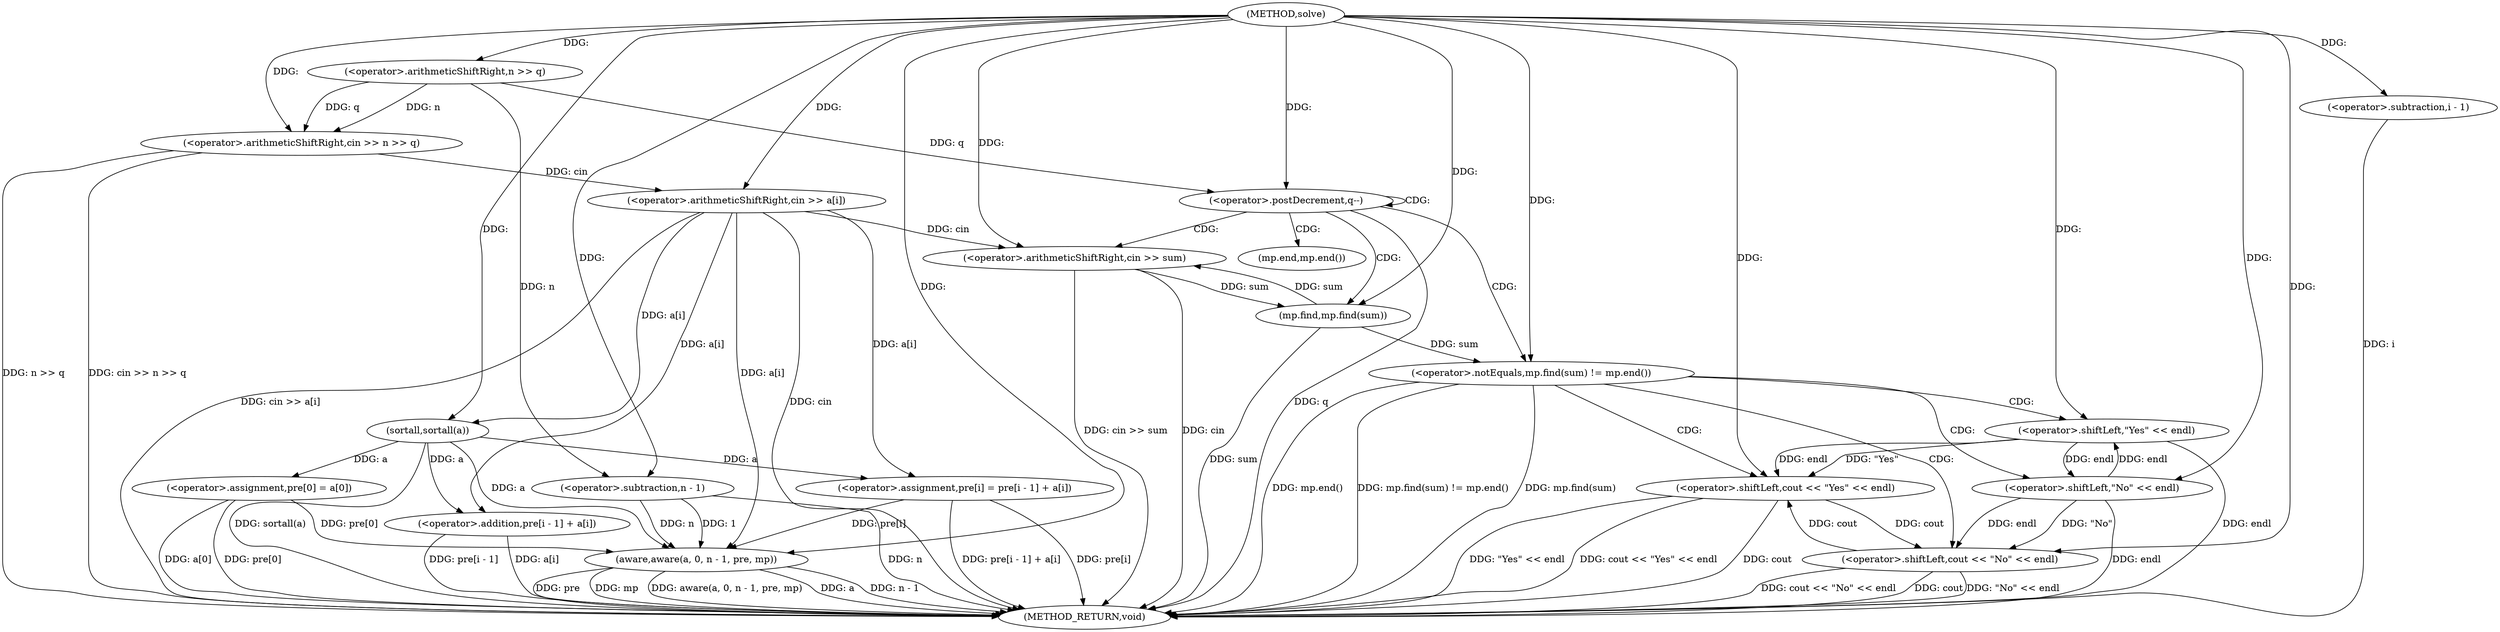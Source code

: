 digraph "solve" {  
"1000314" [label = "(METHOD,solve)" ]
"1000385" [label = "(METHOD_RETURN,void)" ]
"1000318" [label = "(<operator>.arithmeticShiftRight,cin >> n >> q)" ]
"1000324" [label = "(<operator>.arithmeticShiftRight,cin >> a[i])" ]
"1000329" [label = "(sortall,sortall(a))" ]
"1000332" [label = "(<operator>.assignment,pre[0] = a[0])" ]
"1000339" [label = "(<operator>.assignment,pre[i] = pre[i - 1] + a[i])" ]
"1000353" [label = "(aware,aware(a, 0, n - 1, pre, mp))" ]
"1000362" [label = "(<operator>.postDecrement,q--)" ]
"1000320" [label = "(<operator>.arithmeticShiftRight,n >> q)" ]
"1000343" [label = "(<operator>.addition,pre[i - 1] + a[i])" ]
"1000356" [label = "(<operator>.subtraction,n - 1)" ]
"1000366" [label = "(<operator>.arithmeticShiftRight,cin >> sum)" ]
"1000370" [label = "(<operator>.notEquals,mp.find(sum) != mp.end())" ]
"1000374" [label = "(<operator>.shiftLeft,cout << \"Yes\" << endl)" ]
"1000346" [label = "(<operator>.subtraction,i - 1)" ]
"1000380" [label = "(<operator>.shiftLeft,cout << \"No\" << endl)" ]
"1000371" [label = "(mp.find,mp.find(sum))" ]
"1000376" [label = "(<operator>.shiftLeft,\"Yes\" << endl)" ]
"1000382" [label = "(<operator>.shiftLeft,\"No\" << endl)" ]
"1000373" [label = "(mp.end,mp.end())" ]
  "1000318" -> "1000385"  [ label = "DDG: n >> q"] 
  "1000318" -> "1000385"  [ label = "DDG: cin >> n >> q"] 
  "1000324" -> "1000385"  [ label = "DDG: cin"] 
  "1000324" -> "1000385"  [ label = "DDG: cin >> a[i]"] 
  "1000329" -> "1000385"  [ label = "DDG: sortall(a)"] 
  "1000332" -> "1000385"  [ label = "DDG: pre[0]"] 
  "1000332" -> "1000385"  [ label = "DDG: a[0]"] 
  "1000339" -> "1000385"  [ label = "DDG: pre[i]"] 
  "1000346" -> "1000385"  [ label = "DDG: i"] 
  "1000343" -> "1000385"  [ label = "DDG: pre[i - 1]"] 
  "1000343" -> "1000385"  [ label = "DDG: a[i]"] 
  "1000339" -> "1000385"  [ label = "DDG: pre[i - 1] + a[i]"] 
  "1000353" -> "1000385"  [ label = "DDG: a"] 
  "1000356" -> "1000385"  [ label = "DDG: n"] 
  "1000353" -> "1000385"  [ label = "DDG: n - 1"] 
  "1000353" -> "1000385"  [ label = "DDG: pre"] 
  "1000353" -> "1000385"  [ label = "DDG: mp"] 
  "1000353" -> "1000385"  [ label = "DDG: aware(a, 0, n - 1, pre, mp)"] 
  "1000362" -> "1000385"  [ label = "DDG: q"] 
  "1000366" -> "1000385"  [ label = "DDG: cin"] 
  "1000366" -> "1000385"  [ label = "DDG: cin >> sum"] 
  "1000371" -> "1000385"  [ label = "DDG: sum"] 
  "1000370" -> "1000385"  [ label = "DDG: mp.find(sum)"] 
  "1000370" -> "1000385"  [ label = "DDG: mp.end()"] 
  "1000370" -> "1000385"  [ label = "DDG: mp.find(sum) != mp.end()"] 
  "1000380" -> "1000385"  [ label = "DDG: cout"] 
  "1000382" -> "1000385"  [ label = "DDG: endl"] 
  "1000380" -> "1000385"  [ label = "DDG: \"No\" << endl"] 
  "1000380" -> "1000385"  [ label = "DDG: cout << \"No\" << endl"] 
  "1000374" -> "1000385"  [ label = "DDG: cout"] 
  "1000376" -> "1000385"  [ label = "DDG: endl"] 
  "1000374" -> "1000385"  [ label = "DDG: \"Yes\" << endl"] 
  "1000374" -> "1000385"  [ label = "DDG: cout << \"Yes\" << endl"] 
  "1000329" -> "1000332"  [ label = "DDG: a"] 
  "1000324" -> "1000339"  [ label = "DDG: a[i]"] 
  "1000329" -> "1000339"  [ label = "DDG: a"] 
  "1000314" -> "1000318"  [ label = "DDG: "] 
  "1000320" -> "1000318"  [ label = "DDG: n"] 
  "1000320" -> "1000318"  [ label = "DDG: q"] 
  "1000318" -> "1000324"  [ label = "DDG: cin"] 
  "1000314" -> "1000324"  [ label = "DDG: "] 
  "1000324" -> "1000329"  [ label = "DDG: a[i]"] 
  "1000314" -> "1000329"  [ label = "DDG: "] 
  "1000329" -> "1000353"  [ label = "DDG: a"] 
  "1000314" -> "1000353"  [ label = "DDG: "] 
  "1000324" -> "1000353"  [ label = "DDG: a[i]"] 
  "1000356" -> "1000353"  [ label = "DDG: 1"] 
  "1000356" -> "1000353"  [ label = "DDG: n"] 
  "1000332" -> "1000353"  [ label = "DDG: pre[0]"] 
  "1000339" -> "1000353"  [ label = "DDG: pre[i]"] 
  "1000314" -> "1000320"  [ label = "DDG: "] 
  "1000324" -> "1000343"  [ label = "DDG: a[i]"] 
  "1000329" -> "1000343"  [ label = "DDG: a"] 
  "1000320" -> "1000356"  [ label = "DDG: n"] 
  "1000314" -> "1000356"  [ label = "DDG: "] 
  "1000320" -> "1000362"  [ label = "DDG: q"] 
  "1000314" -> "1000362"  [ label = "DDG: "] 
  "1000324" -> "1000366"  [ label = "DDG: cin"] 
  "1000314" -> "1000366"  [ label = "DDG: "] 
  "1000371" -> "1000366"  [ label = "DDG: sum"] 
  "1000314" -> "1000346"  [ label = "DDG: "] 
  "1000371" -> "1000370"  [ label = "DDG: sum"] 
  "1000314" -> "1000370"  [ label = "DDG: "] 
  "1000380" -> "1000374"  [ label = "DDG: cout"] 
  "1000314" -> "1000374"  [ label = "DDG: "] 
  "1000376" -> "1000374"  [ label = "DDG: \"Yes\""] 
  "1000376" -> "1000374"  [ label = "DDG: endl"] 
  "1000366" -> "1000371"  [ label = "DDG: sum"] 
  "1000314" -> "1000371"  [ label = "DDG: "] 
  "1000314" -> "1000376"  [ label = "DDG: "] 
  "1000382" -> "1000376"  [ label = "DDG: endl"] 
  "1000374" -> "1000380"  [ label = "DDG: cout"] 
  "1000314" -> "1000380"  [ label = "DDG: "] 
  "1000382" -> "1000380"  [ label = "DDG: \"No\""] 
  "1000382" -> "1000380"  [ label = "DDG: endl"] 
  "1000314" -> "1000382"  [ label = "DDG: "] 
  "1000376" -> "1000382"  [ label = "DDG: endl"] 
  "1000362" -> "1000370"  [ label = "CDG: "] 
  "1000362" -> "1000373"  [ label = "CDG: "] 
  "1000362" -> "1000366"  [ label = "CDG: "] 
  "1000362" -> "1000371"  [ label = "CDG: "] 
  "1000362" -> "1000362"  [ label = "CDG: "] 
  "1000370" -> "1000380"  [ label = "CDG: "] 
  "1000370" -> "1000382"  [ label = "CDG: "] 
  "1000370" -> "1000376"  [ label = "CDG: "] 
  "1000370" -> "1000374"  [ label = "CDG: "] 
}
